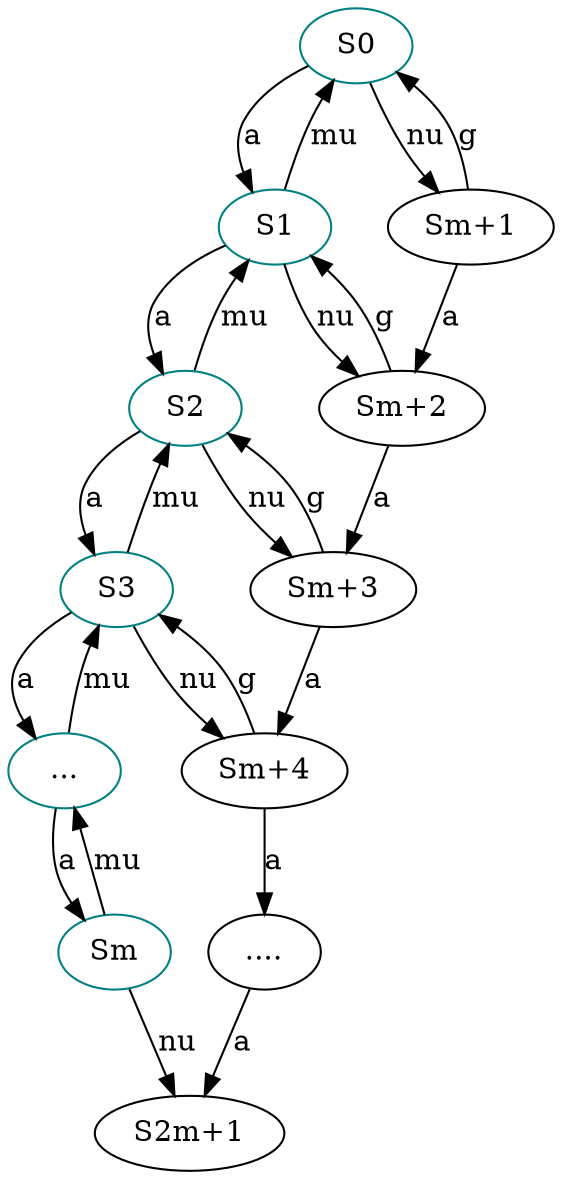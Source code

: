 digraph G {
    S0, S1 [color=teal]
    S0 -> S1 [label=a]
    S1 -> S0 [label=mu]
    S0 -> "Sm+1" [label=nu]
    "Sm+1" -> S0 [label=g]
    "Sm+1" -> "Sm+2" [label=a]

    S2 [color=teal]
    S1 -> S2 [label=a]
    S2 -> S1 [label=mu]
    S1 -> "Sm+2" [label=nu]
    "Sm+2" -> S1 [label=g]
    "Sm+2" -> "Sm+3" [label=a]

    S3 [color=teal]
    S2 -> S3 [label=a]
    S3 -> S2 [label=mu]
    S2 -> "Sm+3" [label=nu]
    "Sm+3" -> S2 [label=g]
    "Sm+3" -> "Sm+4" [label=a]

    "..." [color=teal]
    S3 -> "..." [label=a shape=plaintext]
    "..." -> S3 [label=mu shape=plaintext]
    S3 -> "Sm+4" [label=nu]
    "Sm+4" -> S3 [label=g]

    Sm [color=teal]
    "..." -> Sm [label=a]
    Sm -> "..." [label=mu]

    "Sm+4" -> "...." [label=a]

    Sm -> "S2m+1" [label=nu]
    "...." -> "S2m+1" [label=a]
}
